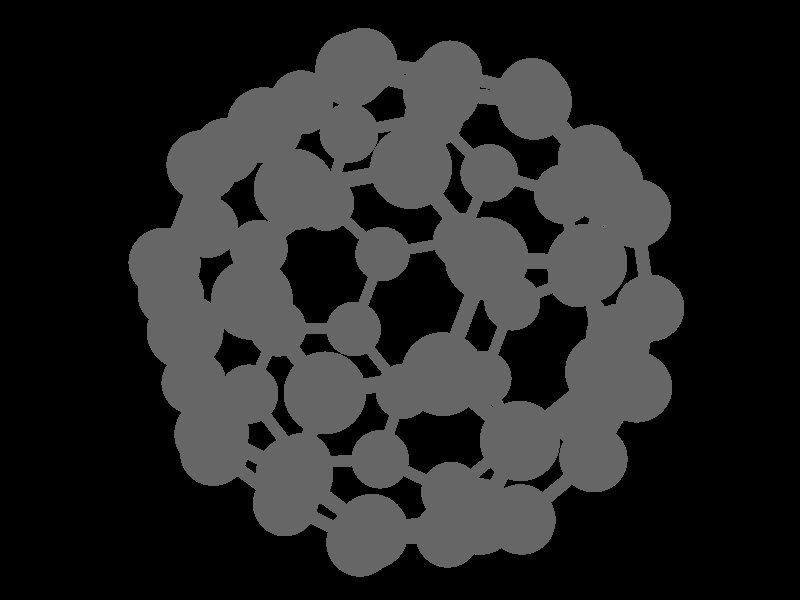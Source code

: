 global_settings {
	ambient_light rgb <0.200000002980232, 0.200000002980232, 0.200000002980232>
	max_trace_level 15
}

background { color rgb <0,0,0> }

camera {
	perspective
	location <-2.47504691497606, -7.21106302711257, 15.786652435714>
	angle 40
	up <-0.698791248334306, 0.707013663522877, 0.108731186158076>
	right <0.633723171649489, 0.541377675858363, 0.552544255057194> * 1.33333333333333
	direction <0.331791701170923, 0.455018561900673, -0.826360923180633> }

light_source {
	<-23.2371554824541, 35.0069096523844, 99.5090027222811>
	color rgb <1, 1, 1>
	fade_distance 148.0229060313
	fade_power 0
	parallel
	point_at <23.2371554824541, -35.0069096523844, -99.5090027222811>
}

light_source {
	<-61.4470141369557, 21.4127485973047, -57.6626222882244>
	color rgb <0.300000011920929, 0.300000011920929, 0.300000011920929>
	fade_distance 148.0229060313
	fade_power 0
	parallel
	point_at <61.4470141369557, -21.4127485973047, 57.6626222882244>
}

#default {
	finish {ambient .8 diffuse 1 specular 1 roughness .005 metallic 0.5}
}

union {
cylinder {
	<0.906307, -2.331842, 1.883915>, 	<0.9175265, -2.1256, 2.606903>, 0.1
	pigment { rgbt <0.400000005960464, 0.400000005960464, 0.400000005960464, 0> }
}
cylinder {
	<0.9175265, -2.1256, 2.606903>, 	<0.928746, -1.919358, 3.329891>, 0.1
	pigment { rgbt <0.400000005960464, 0.400000005960464, 0.400000005960464, 0> }
}
cylinder {
	<0.928746, -1.919358, 3.329891>, 	<1.589928, -2.128094, 3.6208235>, 0.1
	pigment { rgbt <0.400000005960464, 0.400000005960464, 0.400000005960464, 0> }
}
cylinder {
	<1.589928, -2.128094, 3.6208235>, 	<2.25111, -2.33683, 3.911756>, 0.1
	pigment { rgbt <0.400000005960464, 0.400000005960464, 0.400000005960464, 0> }
}
cylinder {
	<0.906307, -2.331842, 1.883915>, 	<1.560556, -2.668043, 1.728017>, 0.1
	pigment { rgbt <0.400000005960464, 0.400000005960464, 0.400000005960464, 0> }
}
cylinder {
	<1.560556, -2.668043, 1.728017>, 	<2.214805, -3.004244, 1.572119>, 0.1
	pigment { rgbt <0.400000005960464, 0.400000005960464, 0.400000005960464, 0> }
}
cylinder {
	<2.214805, -3.004244, 1.572119>, 	<2.6303715, -3.0057855, 2.1987575>, 0.1
	pigment { rgbt <0.400000005960464, 0.400000005960464, 0.400000005960464, 0> }
}
cylinder {
	<2.6303715, -3.0057855, 2.1987575>, 	<3.045938, -3.007327, 2.825396>, 0.1
	pigment { rgbt <0.400000005960464, 0.400000005960464, 0.400000005960464, 0> }
}
cylinder {
	<3.045938, -3.007327, 2.825396>, 	<2.648524, -2.6720785, 3.368576>, 0.1
	pigment { rgbt <0.400000005960464, 0.400000005960464, 0.400000005960464, 0> }
}
cylinder {
	<2.648524, -2.6720785, 3.368576>, 	<2.25111, -2.33683, 3.911756>, 0.1
	pigment { rgbt <0.400000005960464, 0.400000005960464, 0.400000005960464, 0> }
}
cylinder {
	<2.214805, -3.004244, 1.572119>, 	<2.5381265, -2.8988225, 0.912976>, 0.1
	pigment { rgbt <0.400000005960464, 0.400000005960464, 0.400000005960464, 0> }
}
cylinder {
	<2.5381265, -2.8988225, 0.912976>, 	<2.861448, -2.793401, 0.253833>, 0.1
	pigment { rgbt <0.400000005960464, 0.400000005960464, 0.400000005960464, 0> }
}
cylinder {
	<3.045938, -3.007327, 2.825396>, 	<3.7791805, -2.903428, 2.7843795>, 0.1
	pigment { rgbt <0.400000005960464, 0.400000005960464, 0.400000005960464, 0> }
}
cylinder {
	<3.7791805, -2.903428, 2.7843795>, 	<4.512423, -2.799529, 2.743363>, 0.1
	pigment { rgbt <0.400000005960464, 0.400000005960464, 0.400000005960464, 0> }
}
cylinder {
	<4.512423, -2.799529, 2.743363>, 	<4.840197, -2.6926585, 2.075144>, 0.1
	pigment { rgbt <0.400000005960464, 0.400000005960464, 0.400000005960464, 0> }
}
cylinder {
	<4.840197, -2.6926585, 2.075144>, 	<5.167971, -2.585788, 1.406925>, 0.1
	pigment { rgbt <0.400000005960464, 0.400000005960464, 0.400000005960464, 0> }
}
cylinder {
	<2.861448, -2.793401, 0.253833>, 	<3.604787, -2.688072, 0.2122515>, 0.1
	pigment { rgbt <0.400000005960464, 0.400000005960464, 0.400000005960464, 0> }
}
cylinder {
	<3.604787, -2.688072, 0.2122515>, 	<4.348126, -2.582743, 0.17067>, 0.1
	pigment { rgbt <0.400000005960464, 0.400000005960464, 0.400000005960464, 0> }
}
cylinder {
	<4.348126, -2.582743, 0.17067>, 	<4.7580485, -2.5842655, 0.7887975>, 0.1
	pigment { rgbt <0.400000005960464, 0.400000005960464, 0.400000005960464, 0> }
}
cylinder {
	<4.7580485, -2.5842655, 0.7887975>, 	<5.167971, -2.585788, 1.406925>, 0.1
	pigment { rgbt <0.400000005960464, 0.400000005960464, 0.400000005960464, 0> }
}
cylinder {
	<2.25111, -2.33683, 3.911756>, 	<2.592336, -1.9022365, 4.406541>, 0.1
	pigment { rgbt <0.400000005960464, 0.400000005960464, 0.400000005960464, 0> }
}
cylinder {
	<2.592336, -1.9022365, 4.406541>, 	<2.933562, -1.467643, 4.901326>, 0.1
	pigment { rgbt <0.400000005960464, 0.400000005960464, 0.400000005960464, 0> }
}
cylinder {
	<4.512423, -2.799529, 2.743363>, 	<4.8583465, -2.358951, 3.2449625>, 0.1
	pigment { rgbt <0.400000005960464, 0.400000005960464, 0.400000005960464, 0> }
}
cylinder {
	<4.8583465, -2.358951, 3.2449625>, 	<5.20427, -1.918373, 3.746562>, 0.1
	pigment { rgbt <0.400000005960464, 0.400000005960464, 0.400000005960464, 0> }
}
cylinder {
	<5.20427, -1.918373, 3.746562>, 	<4.812253, -1.5876785, 4.2823625>, 0.1
	pigment { rgbt <0.400000005960464, 0.400000005960464, 0.400000005960464, 0> }
}
cylinder {
	<4.812253, -1.5876785, 4.2823625>, 	<4.420236, -1.256984, 4.818163>, 0.1
	pigment { rgbt <0.400000005960464, 0.400000005960464, 0.400000005960464, 0> }
}
cylinder {
	<4.420236, -1.256984, 4.818163>, 	<3.676899, -1.3623135, 4.8597445>, 0.1
	pigment { rgbt <0.400000005960464, 0.400000005960464, 0.400000005960464, 0> }
}
cylinder {
	<3.676899, -1.3623135, 4.8597445>, 	<2.933562, -1.467643, 4.901326>, 0.1
	pigment { rgbt <0.400000005960464, 0.400000005960464, 0.400000005960464, 0> }
}
cylinder {
	<0.928746, -1.919358, 3.329891>, 	<0.6177705, -1.2788635, 3.5376965>, 0.1
	pigment { rgbt <0.400000005960464, 0.400000005960464, 0.400000005960464, 0> }
}
cylinder {
	<0.6177705, -1.2788635, 3.5376965>, 	<0.306795, -0.638369, 3.745502>, 0.1
	pigment { rgbt <0.400000005960464, 0.400000005960464, 0.400000005960464, 0> }
}
cylinder {
	<0.306795, -0.638369, 3.745502>, 	<0.652721, -0.1977925, 4.247101>, 0.1
	pigment { rgbt <0.400000005960464, 0.400000005960464, 0.400000005960464, 0> }
}
cylinder {
	<0.652721, -0.1977925, 4.247101>, 	<0.998647, 0.242784, 4.7487>, 0.1
	pigment { rgbt <0.400000005960464, 0.400000005960464, 0.400000005960464, 0> }
}
cylinder {
	<0.998647, 0.242784, 4.7487>, 	<1.650848, 0.0368825, 5.035679>, 0.1
	pigment { rgbt <0.400000005960464, 0.400000005960464, 0.400000005960464, 0> }
}
cylinder {
	<1.650848, 0.0368825, 5.035679>, 	<2.303049, -0.169019, 5.322658>, 0.1
	pigment { rgbt <0.400000005960464, 0.400000005960464, 0.400000005960464, 0> }
}
cylinder {
	<2.303049, -0.169019, 5.322658>, 	<2.6183055, -0.818331, 5.111992>, 0.1
	pigment { rgbt <0.400000005960464, 0.400000005960464, 0.400000005960464, 0> }
}
cylinder {
	<2.6183055, -0.818331, 5.111992>, 	<2.933562, -1.467643, 4.901326>, 0.1
	pigment { rgbt <0.400000005960464, 0.400000005960464, 0.400000005960464, 0> }
}
cylinder {
	<0.906307, -2.331842, 1.883915>, 	<0.584266, -1.894786, 1.378552>, 0.1
	pigment { rgbt <0.400000005960464, 0.400000005960464, 0.400000005960464, 0> }
}
cylinder {
	<0.584266, -1.894786, 1.378552>, 	<0.262225, -1.45773, 0.873189>, 0.1
	pigment { rgbt <0.400000005960464, 0.400000005960464, 0.400000005960464, 0> }
}
cylinder {
	<0.262225, -1.45773, 0.873189>, 	<-0.053033, -0.808416, 1.083856>, 0.1
	pigment { rgbt <0.400000005960464, 0.400000005960464, 0.400000005960464, 0> }
}
cylinder {
	<-0.053033, -0.808416, 1.083856>, 	<-0.368291, -0.159102, 1.294523>, 0.1
	pigment { rgbt <0.400000005960464, 0.400000005960464, 0.400000005960464, 0> }
}
cylinder {
	<-0.368291, -0.159102, 1.294523>, 	<-0.3572255, 0.0443375, 2.0076915>, 0.1
	pigment { rgbt <0.400000005960464, 0.400000005960464, 0.400000005960464, 0> }
}
cylinder {
	<-0.3572255, 0.0443375, 2.0076915>, 	<-0.34616, 0.247777, 2.72086>, 0.1
	pigment { rgbt <0.400000005960464, 0.400000005960464, 0.400000005960464, 0> }
}
cylinder {
	<-0.34616, 0.247777, 2.72086>, 	<-0.0196825, -0.195296, 3.233181>, 0.1
	pigment { rgbt <0.400000005960464, 0.400000005960464, 0.400000005960464, 0> }
}
cylinder {
	<-0.0196825, -0.195296, 3.233181>, 	<0.306795, -0.638369, 3.745502>, 0.1
	pigment { rgbt <0.400000005960464, 0.400000005960464, 0.400000005960464, 0> }
}
cylinder {
	<0.262225, -1.45773, 0.873189>, 	<0.59, -1.350856, 0.2049715>, 0.1
	pigment { rgbt <0.400000005960464, 0.400000005960464, 0.400000005960464, 0> }
}
cylinder {
	<0.59, -1.350856, 0.2049715>, 	<0.917775, -1.243982, -0.463246>, 0.1
	pigment { rgbt <0.400000005960464, 0.400000005960464, 0.400000005960464, 0> }
}
cylinder {
	<0.917775, -1.243982, -0.463246>, 	<1.563136, -1.575616, -0.6170265>, 0.1
	pigment { rgbt <0.400000005960464, 0.400000005960464, 0.400000005960464, 0> }
}
cylinder {
	<1.563136, -1.575616, -0.6170265>, 	<2.208497, -1.90725, -0.770807>, 0.1
	pigment { rgbt <0.400000005960464, 0.400000005960464, 0.400000005960464, 0> }
}
cylinder {
	<2.208497, -1.90725, -0.770807>, 	<2.5349725, -2.3503255, -0.258487>, 0.1
	pigment { rgbt <0.400000005960464, 0.400000005960464, 0.400000005960464, 0> }
}
cylinder {
	<2.5349725, -2.3503255, -0.258487>, 	<2.861448, -2.793401, 0.253833>, 0.1
	pigment { rgbt <0.400000005960464, 0.400000005960464, 0.400000005960464, 0> }
}
cylinder {
	<5.167971, -2.585788, 1.406925>, 	<5.7164705, -2.07916, 1.495543>, 0.1
	pigment { rgbt <0.400000005960464, 0.400000005960464, 0.400000005960464, 0> }
}
cylinder {
	<5.7164705, -2.07916, 1.495543>, 	<6.26497, -1.572532, 1.584161>, 0.1
	pigment { rgbt <0.400000005960464, 0.400000005960464, 0.400000005960464, 0> }
}
cylinder {
	<5.20427, -1.918373, 3.746562>, 	<5.7458365, -1.5392105, 3.38835>, 0.1
	pigment { rgbt <0.400000005960464, 0.400000005960464, 0.400000005960464, 0> }
}
cylinder {
	<5.7458365, -1.5392105, 3.38835>, 	<6.287403, -1.160048, 3.030138>, 0.1
	pigment { rgbt <0.400000005960464, 0.400000005960464, 0.400000005960464, 0> }
}
cylinder {
	<6.287403, -1.160048, 3.030138>, 	<6.2761865, -1.36629, 2.3071495>, 0.1
	pigment { rgbt <0.400000005960464, 0.400000005960464, 0.400000005960464, 0> }
}
cylinder {
	<6.2761865, -1.36629, 2.3071495>, 	<6.26497, -1.572532, 1.584161>, 0.1
	pigment { rgbt <0.400000005960464, 0.400000005960464, 0.400000005960464, 0> }
}
cylinder {
	<2.208497, -1.90725, -0.770807>, 	<2.7500625, -1.528086, -1.129018>, 0.1
	pigment { rgbt <0.400000005960464, 0.400000005960464, 0.400000005960464, 0> }
}
cylinder {
	<2.7500625, -1.528086, -1.129018>, 	<3.291628, -1.148922, -1.487229>, 0.1
	pigment { rgbt <0.400000005960464, 0.400000005960464, 0.400000005960464, 0> }
}
cylinder {
	<4.348126, -2.582743, 0.17067>, 	<4.481058, -2.0745705, -0.367348>, 0.1
	pigment { rgbt <0.400000005960464, 0.400000005960464, 0.400000005960464, 0> }
}
cylinder {
	<4.481058, -2.0745705, -0.367348>, 	<4.61399, -1.566398, -0.905366>, 0.1
	pigment { rgbt <0.400000005960464, 0.400000005960464, 0.400000005960464, 0> }
}
cylinder {
	<4.61399, -1.566398, -0.905366>, 	<3.952809, -1.35766, -1.1962975>, 0.1
	pigment { rgbt <0.400000005960464, 0.400000005960464, 0.400000005960464, 0> }
}
cylinder {
	<3.952809, -1.35766, -1.1962975>, 	<3.291628, -1.148922, -1.487229>, 0.1
	pigment { rgbt <0.400000005960464, 0.400000005960464, 0.400000005960464, 0> }
}
cylinder {
	<0.917775, -1.243982, -0.463246>, 	<0.8050935, -0.528618, -0.66556>, 0.1
	pigment { rgbt <0.400000005960464, 0.400000005960464, 0.400000005960464, 0> }
}
cylinder {
	<0.8050935, -0.528618, -0.66556>, 	<0.692412, 0.186746, -0.867874>, 0.1
	pigment { rgbt <0.400000005960464, 0.400000005960464, 0.400000005960464, 0> }
}
cylinder {
	<-0.368291, -0.159102, 1.294523>, 	<-0.2353555, 0.3490685, 0.7565035>, 0.1
	pigment { rgbt <0.400000005960464, 0.400000005960464, 0.400000005960464, 0> }
}
cylinder {
	<-0.2353555, 0.3490685, 0.7565035>, 	<-0.10242, 0.857239, 0.218484>, 0.1
	pigment { rgbt <0.400000005960464, 0.400000005960464, 0.400000005960464, 0> }
}
cylinder {
	<-0.10242, 0.857239, 0.218484>, 	<0.294996, 0.5219925, -0.324695>, 0.1
	pigment { rgbt <0.400000005960464, 0.400000005960464, 0.400000005960464, 0> }
}
cylinder {
	<0.294996, 0.5219925, -0.324695>, 	<0.692412, 0.186746, -0.867874>, 0.1
	pigment { rgbt <0.400000005960464, 0.400000005960464, 0.400000005960464, 0> }
}
cylinder {
	<-0.34616, 0.247777, 2.72086>, 	<-0.2020085, 0.9621885, 2.9058285>, 0.1
	pigment { rgbt <0.400000005960464, 0.400000005960464, 0.400000005960464, 0> }
}
cylinder {
	<-0.2020085, 0.9621885, 2.9058285>, 	<-0.057857, 1.6766, 3.090797>, 0.1
	pigment { rgbt <0.400000005960464, 0.400000005960464, 0.400000005960464, 0> }
}
cylinder {
	<0.998647, 0.242784, 4.7487>, 	<0.885963, 0.958148, 4.546386>, 0.1
	pigment { rgbt <0.400000005960464, 0.400000005960464, 0.400000005960464, 0> }
}
cylinder {
	<0.885963, 0.958148, 4.546386>, 	<0.773279, 1.673512, 4.344072>, 0.1
	pigment { rgbt <0.400000005960464, 0.400000005960464, 0.400000005960464, 0> }
}
cylinder {
	<0.773279, 1.673512, 4.344072>, 	<0.357711, 1.675056, 3.7174345>, 0.1
	pigment { rgbt <0.400000005960464, 0.400000005960464, 0.400000005960464, 0> }
}
cylinder {
	<0.357711, 1.675056, 3.7174345>, 	<-0.057857, 1.6766, 3.090797>, 0.1
	pigment { rgbt <0.400000005960464, 0.400000005960464, 0.400000005960464, 0> }
}
cylinder {
	<2.303049, -0.169019, 5.322658>, 	<2.8515465, 0.337607, 5.411275>, 0.1
	pigment { rgbt <0.400000005960464, 0.400000005960464, 0.400000005960464, 0> }
}
cylinder {
	<2.8515465, 0.337607, 5.411275>, 	<3.400044, 0.844233, 5.499892>, 0.1
	pigment { rgbt <0.400000005960464, 0.400000005960464, 0.400000005960464, 0> }
}
cylinder {
	<4.420236, -1.256984, 4.818163>, 	<4.5643865, -0.542575, 5.00313>, 0.1
	pigment { rgbt <0.400000005960464, 0.400000005960464, 0.400000005960464, 0> }
}
cylinder {
	<4.5643865, -0.542575, 5.00313>, 	<4.708537, 0.171834, 5.188097>, 0.1
	pigment { rgbt <0.400000005960464, 0.400000005960464, 0.400000005960464, 0> }
}
cylinder {
	<4.708537, 0.171834, 5.188097>, 	<4.0542905, 0.5080335, 5.3439945>, 0.1
	pigment { rgbt <0.400000005960464, 0.400000005960464, 0.400000005960464, 0> }
}
cylinder {
	<4.0542905, 0.5080335, 5.3439945>, 	<3.400044, 0.844233, 5.499892>, 0.1
	pigment { rgbt <0.400000005960464, 0.400000005960464, 0.400000005960464, 0> }
}
cylinder {
	<4.61399, -1.566398, -0.905366>, 	<5.1550395, -1.0666525, -0.817952>, 0.1
	pigment { rgbt <0.400000005960464, 0.400000005960464, 0.400000005960464, 0> }
}
cylinder {
	<5.1550395, -1.0666525, -0.817952>, 	<5.696089, -0.566907, -0.730538>, 0.1
	pigment { rgbt <0.400000005960464, 0.400000005960464, 0.400000005960464, 0> }
}
cylinder {
	<6.26497, -1.572532, 1.584161>, 	<6.3960975, -1.071263, 1.0534485>, 0.1
	pigment { rgbt <0.400000005960464, 0.400000005960464, 0.400000005960464, 0> }
}
cylinder {
	<6.3960975, -1.071263, 1.0534485>, 	<6.527225, -0.569994, 0.522736>, 0.1
	pigment { rgbt <0.400000005960464, 0.400000005960464, 0.400000005960464, 0> }
}
cylinder {
	<6.527225, -0.569994, 0.522736>, 	<6.111657, -0.5684505, -0.103901>, 0.1
	pigment { rgbt <0.400000005960464, 0.400000005960464, 0.400000005960464, 0> }
}
cylinder {
	<6.111657, -0.5684505, -0.103901>, 	<5.696089, -0.566907, -0.730538>, 0.1
	pigment { rgbt <0.400000005960464, 0.400000005960464, 0.400000005960464, 0> }
}
cylinder {
	<3.291628, -1.148922, -1.487229>, 	<3.180476, -0.443275, -1.6867935>, 0.1
	pigment { rgbt <0.400000005960464, 0.400000005960464, 0.400000005960464, 0> }
}
cylinder {
	<3.180476, -0.443275, -1.6867935>, 	<3.069324, 0.262372, -1.886358>, 0.1
	pigment { rgbt <0.400000005960464, 0.400000005960464, 0.400000005960464, 0> }
}
cylinder {
	<3.069324, 0.262372, -1.886358>, 	<2.415078, 0.598572, -1.730461>, 0.1
	pigment { rgbt <0.400000005960464, 0.400000005960464, 0.400000005960464, 0> }
}
cylinder {
	<2.415078, 0.598572, -1.730461>, 	<1.760832, 0.934772, -1.574564>, 0.1
	pigment { rgbt <0.400000005960464, 0.400000005960464, 0.400000005960464, 0> }
}
cylinder {
	<1.760832, 0.934772, -1.574564>, 	<1.226622, 0.560759, -1.221219>, 0.1
	pigment { rgbt <0.400000005960464, 0.400000005960464, 0.400000005960464, 0> }
}
cylinder {
	<1.226622, 0.560759, -1.221219>, 	<0.692412, 0.186746, -0.867874>, 0.1
	pigment { rgbt <0.400000005960464, 0.400000005960464, 0.400000005960464, 0> }
}
cylinder {
	<-0.10242, 0.857239, 0.218484>, 	<0.039773, 1.5619465, 0.40094>, 0.1
	pigment { rgbt <0.400000005960464, 0.400000005960464, 0.400000005960464, 0> }
}
cylinder {
	<0.039773, 1.5619465, 0.40094>, 	<0.181966, 2.266654, 0.583396>, 0.1
	pigment { rgbt <0.400000005960464, 0.400000005960464, 0.400000005960464, 0> }
}
cylinder {
	<0.181966, 2.266654, 0.583396>, 	<0.1931825, 2.4728955, 1.306384>, 0.1
	pigment { rgbt <0.400000005960464, 0.400000005960464, 0.400000005960464, 0> }
}
cylinder {
	<0.1931825, 2.4728955, 1.306384>, 	<0.204399, 2.679137, 2.029372>, 0.1
	pigment { rgbt <0.400000005960464, 0.400000005960464, 0.400000005960464, 0> }
}
cylinder {
	<0.204399, 2.679137, 2.029372>, 	<0.073271, 2.1778685, 2.5600845>, 0.1
	pigment { rgbt <0.400000005960464, 0.400000005960464, 0.400000005960464, 0> }
}
cylinder {
	<0.073271, 2.1778685, 2.5600845>, 	<-0.057857, 1.6766, 3.090797>, 0.1
	pigment { rgbt <0.400000005960464, 0.400000005960464, 0.400000005960464, 0> }
}
cylinder {
	<0.773279, 1.673512, 4.344072>, 	<1.3143285, 2.173258, 4.431486>, 0.1
	pigment { rgbt <0.400000005960464, 0.400000005960464, 0.400000005960464, 0> }
}
cylinder {
	<1.3143285, 2.173258, 4.431486>, 	<1.855378, 2.673004, 4.5189>, 0.1
	pigment { rgbt <0.400000005960464, 0.400000005960464, 0.400000005960464, 0> }
}
cylinder {
	<1.855378, 2.673004, 4.5189>, 	<2.5165595, 2.4642655, 4.809831>, 0.1
	pigment { rgbt <0.400000005960464, 0.400000005960464, 0.400000005960464, 0> }
}
cylinder {
	<2.5165595, 2.4642655, 4.809831>, 	<3.177741, 2.255527, 5.100762>, 0.1
	pigment { rgbt <0.400000005960464, 0.400000005960464, 0.400000005960464, 0> }
}
cylinder {
	<3.177741, 2.255527, 5.100762>, 	<3.2888925, 1.54988, 5.300327>, 0.1
	pigment { rgbt <0.400000005960464, 0.400000005960464, 0.400000005960464, 0> }
}
cylinder {
	<3.2888925, 1.54988, 5.300327>, 	<3.400044, 0.844233, 5.499892>, 0.1
	pigment { rgbt <0.400000005960464, 0.400000005960464, 0.400000005960464, 0> }
}
cylinder {
	<4.708537, 0.171834, 5.188097>, 	<5.242747, 0.5458465, 4.8347525>, 0.1
	pigment { rgbt <0.400000005960464, 0.400000005960464, 0.400000005960464, 0> }
}
cylinder {
	<5.242747, 0.5458465, 4.8347525>, 	<5.776957, 0.919859, 4.481408>, 0.1
	pigment { rgbt <0.400000005960464, 0.400000005960464, 0.400000005960464, 0> }
}
cylinder {
	<5.776957, 0.919859, 4.481408>, 	<6.174373, 0.5846125, 3.9382285>, 0.1
	pigment { rgbt <0.400000005960464, 0.400000005960464, 0.400000005960464, 0> }
}
cylinder {
	<6.174373, 0.5846125, 3.9382285>, 	<6.571789, 0.249366, 3.395049>, 0.1
	pigment { rgbt <0.400000005960464, 0.400000005960464, 0.400000005960464, 0> }
}
cylinder {
	<6.571789, 0.249366, 3.395049>, 	<6.429596, -0.455341, 3.2125935>, 0.1
	pigment { rgbt <0.400000005960464, 0.400000005960464, 0.400000005960464, 0> }
}
cylinder {
	<6.429596, -0.455341, 3.2125935>, 	<6.287403, -1.160048, 3.030138>, 0.1
	pigment { rgbt <0.400000005960464, 0.400000005960464, 0.400000005960464, 0> }
}
cylinder {
	<3.069324, 0.262372, -1.886358>, 	<3.617822, 0.768998, -1.797741>, 0.1
	pigment { rgbt <0.400000005960464, 0.400000005960464, 0.400000005960464, 0> }
}
cylinder {
	<3.617822, 0.768998, -1.797741>, 	<4.16632, 1.275624, -1.709124>, 0.1
	pigment { rgbt <0.400000005960464, 0.400000005960464, 0.400000005960464, 0> }
}
cylinder {
	<4.16632, 1.275624, -1.709124>, 	<4.818521, 1.0697225, -1.422145>, 0.1
	pigment { rgbt <0.400000005960464, 0.400000005960464, 0.400000005960464, 0> }
}
cylinder {
	<4.818521, 1.0697225, -1.422145>, 	<5.470722, 0.863821, -1.135166>, 0.1
	pigment { rgbt <0.400000005960464, 0.400000005960464, 0.400000005960464, 0> }
}
cylinder {
	<5.470722, 0.863821, -1.135166>, 	<5.5834055, 0.148457, -0.932852>, 0.1
	pigment { rgbt <0.400000005960464, 0.400000005960464, 0.400000005960464, 0> }
}
cylinder {
	<5.5834055, 0.148457, -0.932852>, 	<5.696089, -0.566907, -0.730538>, 0.1
	pigment { rgbt <0.400000005960464, 0.400000005960464, 0.400000005960464, 0> }
}
cylinder {
	<6.527225, -0.569994, 0.522736>, 	<6.671377, 0.1444175, 0.7077045>, 0.1
	pigment { rgbt <0.400000005960464, 0.400000005960464, 0.400000005960464, 0> }
}
cylinder {
	<6.671377, 0.1444175, 0.7077045>, 	<6.815529, 0.858829, 0.892673>, 0.1
	pigment { rgbt <0.400000005960464, 0.400000005960464, 0.400000005960464, 0> }
}
cylinder {
	<6.815529, 0.858829, 0.892673>, 	<6.826594, 1.0622685, 1.605842>, 0.1
	pigment { rgbt <0.400000005960464, 0.400000005960464, 0.400000005960464, 0> }
}
cylinder {
	<6.826594, 1.0622685, 1.605842>, 	<6.837659, 1.265708, 2.319011>, 0.1
	pigment { rgbt <0.400000005960464, 0.400000005960464, 0.400000005960464, 0> }
}
cylinder {
	<6.571789, 0.249366, 3.395049>, 	<6.704724, 0.757537, 2.85703>, 0.1
	pigment { rgbt <0.400000005960464, 0.400000005960464, 0.400000005960464, 0> }
}
cylinder {
	<6.704724, 0.757537, 2.85703>, 	<6.837659, 1.265708, 2.319011>, 0.1
	pigment { rgbt <0.400000005960464, 0.400000005960464, 0.400000005960464, 0> }
}
cylinder {
	<5.776957, 0.919859, 4.481408>, 	<5.6642755, 1.635223, 4.279094>, 0.1
	pigment { rgbt <0.400000005960464, 0.400000005960464, 0.400000005960464, 0> }
}
cylinder {
	<5.6642755, 1.635223, 4.279094>, 	<5.551594, 2.350587, 4.07678>, 0.1
	pigment { rgbt <0.400000005960464, 0.400000005960464, 0.400000005960464, 0> }
}
cylinder {
	<5.551594, 2.350587, 4.07678>, 	<4.9062325, 2.682221, 4.23056>, 0.1
	pigment { rgbt <0.400000005960464, 0.400000005960464, 0.400000005960464, 0> }
}
cylinder {
	<4.9062325, 2.682221, 4.23056>, 	<4.260871, 3.013855, 4.38434>, 0.1
	pigment { rgbt <0.400000005960464, 0.400000005960464, 0.400000005960464, 0> }
}
cylinder {
	<4.260871, 3.013855, 4.38434>, 	<3.719306, 2.634691, 4.742551>, 0.1
	pigment { rgbt <0.400000005960464, 0.400000005960464, 0.400000005960464, 0> }
}
cylinder {
	<3.719306, 2.634691, 4.742551>, 	<3.177741, 2.255527, 5.100762>, 0.1
	pigment { rgbt <0.400000005960464, 0.400000005960464, 0.400000005960464, 0> }
}
cylinder {
	<0.204399, 2.679137, 2.029372>, 	<0.752898, 3.185765, 2.1179905>, 0.1
	pigment { rgbt <0.400000005960464, 0.400000005960464, 0.400000005960464, 0> }
}
cylinder {
	<0.752898, 3.185765, 2.1179905>, 	<1.301397, 3.692393, 2.206609>, 0.1
	pigment { rgbt <0.400000005960464, 0.400000005960464, 0.400000005960464, 0> }
}
cylinder {
	<1.301397, 3.692393, 2.206609>, 	<1.71132, 3.6908705, 2.824736>, 0.1
	pigment { rgbt <0.400000005960464, 0.400000005960464, 0.400000005960464, 0> }
}
cylinder {
	<1.71132, 3.6908705, 2.824736>, 	<2.121243, 3.689348, 3.442863>, 0.1
	pigment { rgbt <0.400000005960464, 0.400000005960464, 0.400000005960464, 0> }
}
cylinder {
	<2.121243, 3.689348, 3.442863>, 	<1.9883105, 3.181176, 3.9808815>, 0.1
	pigment { rgbt <0.400000005960464, 0.400000005960464, 0.400000005960464, 0> }
}
cylinder {
	<1.9883105, 3.181176, 3.9808815>, 	<1.855378, 2.673004, 4.5189>, 0.1
	pigment { rgbt <0.400000005960464, 0.400000005960464, 0.400000005960464, 0> }
}
cylinder {
	<0.181966, 2.266654, 0.583396>, 	<0.7235325, 2.6458165, 0.225184>, 0.1
	pigment { rgbt <0.400000005960464, 0.400000005960464, 0.400000005960464, 0> }
}
cylinder {
	<0.7235325, 2.6458165, 0.225184>, 	<1.265099, 3.024979, -0.133028>, 0.1
	pigment { rgbt <0.400000005960464, 0.400000005960464, 0.400000005960464, 0> }
}
cylinder {
	<1.265099, 3.024979, -0.133028>, 	<1.657116, 2.6942845, -0.668829>, 0.1
	pigment { rgbt <0.400000005960464, 0.400000005960464, 0.400000005960464, 0> }
}
cylinder {
	<1.657116, 2.6942845, -0.668829>, 	<2.049133, 2.36359, -1.20463>, 0.1
	pigment { rgbt <0.400000005960464, 0.400000005960464, 0.400000005960464, 0> }
}
cylinder {
	<2.049133, 2.36359, -1.20463>, 	<1.9049825, 1.649181, -1.389597>, 0.1
	pigment { rgbt <0.400000005960464, 0.400000005960464, 0.400000005960464, 0> }
}
cylinder {
	<1.9049825, 1.649181, -1.389597>, 	<1.760832, 0.934772, -1.574564>, 0.1
	pigment { rgbt <0.400000005960464, 0.400000005960464, 0.400000005960464, 0> }
}
cylinder {
	<5.551594, 2.350587, 4.07678>, 	<5.879369, 2.457461, 3.408562>, 0.1
	pigment { rgbt <0.400000005960464, 0.400000005960464, 0.400000005960464, 0> }
}
cylinder {
	<5.879369, 2.457461, 3.408562>, 	<6.207144, 2.564335, 2.740344>, 0.1
	pigment { rgbt <0.400000005960464, 0.400000005960464, 0.400000005960464, 0> }
}
cylinder {
	<6.837659, 1.265708, 2.319011>, 	<6.5224015, 1.9150215, 2.5296775>, 0.1
	pigment { rgbt <0.400000005960464, 0.400000005960464, 0.400000005960464, 0> }
}
cylinder {
	<6.5224015, 1.9150215, 2.5296775>, 	<6.207144, 2.564335, 2.740344>, 0.1
	pigment { rgbt <0.400000005960464, 0.400000005960464, 0.400000005960464, 0> }
}
cylinder {
	<2.121243, 3.689348, 3.442863>, 	<2.864582, 3.794677, 3.401282>, 0.1
	pigment { rgbt <0.400000005960464, 0.400000005960464, 0.400000005960464, 0> }
}
cylinder {
	<2.864582, 3.794677, 3.401282>, 	<3.607921, 3.900006, 3.359701>, 0.1
	pigment { rgbt <0.400000005960464, 0.400000005960464, 0.400000005960464, 0> }
}
cylinder {
	<4.260871, 3.013855, 4.38434>, 	<3.934396, 3.4569305, 3.8720205>, 0.1
	pigment { rgbt <0.400000005960464, 0.400000005960464, 0.400000005960464, 0> }
}
cylinder {
	<3.934396, 3.4569305, 3.8720205>, 	<3.607921, 3.900006, 3.359701>, 0.1
	pigment { rgbt <0.400000005960464, 0.400000005960464, 0.400000005960464, 0> }
}
cylinder {
	<1.265099, 3.024979, -0.133028>, 	<1.611022, 3.465557, 0.3685715>, 0.1
	pigment { rgbt <0.400000005960464, 0.400000005960464, 0.400000005960464, 0> }
}
cylinder {
	<1.611022, 3.465557, 0.3685715>, 	<1.956945, 3.906135, 0.870171>, 0.1
	pigment { rgbt <0.400000005960464, 0.400000005960464, 0.400000005960464, 0> }
}
cylinder {
	<1.301397, 3.692393, 2.206609>, 	<1.629171, 3.799264, 1.53839>, 0.1
	pigment { rgbt <0.400000005960464, 0.400000005960464, 0.400000005960464, 0> }
}
cylinder {
	<1.629171, 3.799264, 1.53839>, 	<1.956945, 3.906135, 0.870171>, 0.1
	pigment { rgbt <0.400000005960464, 0.400000005960464, 0.400000005960464, 0> }
}
cylinder {
	<4.16632, 1.275624, -1.709124>, 	<3.851063, 1.924936, -1.4984585>, 0.1
	pigment { rgbt <0.400000005960464, 0.400000005960464, 0.400000005960464, 0> }
}
cylinder {
	<3.851063, 1.924936, -1.4984585>, 	<3.535806, 2.574248, -1.287793>, 0.1
	pigment { rgbt <0.400000005960464, 0.400000005960464, 0.400000005960464, 0> }
}
cylinder {
	<3.535806, 2.574248, -1.287793>, 	<2.7924695, 2.468919, -1.2462115>, 0.1
	pigment { rgbt <0.400000005960464, 0.400000005960464, 0.400000005960464, 0> }
}
cylinder {
	<2.7924695, 2.468919, -1.2462115>, 	<2.049133, 2.36359, -1.20463>, 0.1
	pigment { rgbt <0.400000005960464, 0.400000005960464, 0.400000005960464, 0> }
}
cylinder {
	<6.815529, 0.858829, 0.892673>, 	<6.489051, 1.301902, 0.3803525>, 0.1
	pigment { rgbt <0.400000005960464, 0.400000005960464, 0.400000005960464, 0> }
}
cylinder {
	<6.489051, 1.301902, 0.3803525>, 	<6.162573, 1.744975, -0.131968>, 0.1
	pigment { rgbt <0.400000005960464, 0.400000005960464, 0.400000005960464, 0> }
}
cylinder {
	<6.162573, 1.744975, -0.131968>, 	<5.8166475, 1.304398, -0.633567>, 0.1
	pigment { rgbt <0.400000005960464, 0.400000005960464, 0.400000005960464, 0> }
}
cylinder {
	<5.8166475, 1.304398, -0.633567>, 	<5.470722, 0.863821, -1.135166>, 0.1
	pigment { rgbt <0.400000005960464, 0.400000005960464, 0.400000005960464, 0> }
}
cylinder {
	<6.207144, 2.564335, 2.740344>, 	<5.8851025, 3.001391, 2.2349815>, 0.1
	pigment { rgbt <0.400000005960464, 0.400000005960464, 0.400000005960464, 0> }
}
cylinder {
	<5.8851025, 3.001391, 2.2349815>, 	<5.563061, 3.438447, 1.729619>, 0.1
	pigment { rgbt <0.400000005960464, 0.400000005960464, 0.400000005960464, 0> }
}
cylinder {
	<5.563061, 3.438447, 1.729619>, 	<5.551842, 3.2322055, 1.0066305>, 0.1
	pigment { rgbt <0.400000005960464, 0.400000005960464, 0.400000005960464, 0> }
}
cylinder {
	<5.551842, 3.2322055, 1.0066305>, 	<5.540623, 3.025964, 0.283642>, 0.1
	pigment { rgbt <0.400000005960464, 0.400000005960464, 0.400000005960464, 0> }
}
cylinder {
	<5.540623, 3.025964, 0.283642>, 	<5.851598, 2.3854695, 0.075837>, 0.1
	pigment { rgbt <0.400000005960464, 0.400000005960464, 0.400000005960464, 0> }
}
cylinder {
	<5.851598, 2.3854695, 0.075837>, 	<6.162573, 1.744975, -0.131968>, 0.1
	pigment { rgbt <0.400000005960464, 0.400000005960464, 0.400000005960464, 0> }
}
cylinder {
	<4.218258, 3.443436, -0.298223>, 	<4.8794405, 3.2347, -0.00729050000000001>, 0.1
	pigment { rgbt <0.400000005960464, 0.400000005960464, 0.400000005960464, 0> }
}
cylinder {
	<4.8794405, 3.2347, -0.00729050000000001>, 	<5.540623, 3.025964, 0.283642>, 0.1
	pigment { rgbt <0.400000005960464, 0.400000005960464, 0.400000005960464, 0> }
}
cylinder {
	<3.535806, 2.574248, -1.287793>, 	<3.877032, 3.008842, -0.793008>, 0.1
	pigment { rgbt <0.400000005960464, 0.400000005960464, 0.400000005960464, 0> }
}
cylinder {
	<3.877032, 3.008842, -0.793008>, 	<4.218258, 3.443436, -0.298223>, 0.1
	pigment { rgbt <0.400000005960464, 0.400000005960464, 0.400000005960464, 0> }
}
cylinder {
	<4.218258, 3.443436, -0.298223>, 	<3.820844, 3.778684, 0.2449575>, 0.1
	pigment { rgbt <0.400000005960464, 0.400000005960464, 0.400000005960464, 0> }
}
cylinder {
	<3.820844, 3.778684, 0.2449575>, 	<3.42343, 4.113932, 0.788138>, 0.1
	pigment { rgbt <0.400000005960464, 0.400000005960464, 0.400000005960464, 0> }
}
cylinder {
	<1.956945, 3.906135, 0.870171>, 	<2.6901875, 4.0100335, 0.8291545>, 0.1
	pigment { rgbt <0.400000005960464, 0.400000005960464, 0.400000005960464, 0> }
}
cylinder {
	<2.6901875, 4.0100335, 0.8291545>, 	<3.42343, 4.113932, 0.788138>, 0.1
	pigment { rgbt <0.400000005960464, 0.400000005960464, 0.400000005960464, 0> }
}
cylinder {
	<4.254564, 4.110849, 2.041414>, 	<3.838997, 4.1123905, 1.414776>, 0.1
	pigment { rgbt <0.400000005960464, 0.400000005960464, 0.400000005960464, 0> }
}
cylinder {
	<3.838997, 4.1123905, 1.414776>, 	<3.42343, 4.113932, 0.788138>, 0.1
	pigment { rgbt <0.400000005960464, 0.400000005960464, 0.400000005960464, 0> }
}
cylinder {
	<4.254564, 4.110849, 2.041414>, 	<3.9312425, 4.0054275, 2.7005575>, 0.1
	pigment { rgbt <0.400000005960464, 0.400000005960464, 0.400000005960464, 0> }
}
cylinder {
	<3.9312425, 4.0054275, 2.7005575>, 	<3.607921, 3.900006, 3.359701>, 0.1
	pigment { rgbt <0.400000005960464, 0.400000005960464, 0.400000005960464, 0> }
}
cylinder {
	<5.563061, 3.438447, 1.729619>, 	<4.9088125, 3.774648, 1.8855165>, 0.1
	pigment { rgbt <0.400000005960464, 0.400000005960464, 0.400000005960464, 0> }
}
cylinder {
	<4.9088125, 3.774648, 1.8855165>, 	<4.254564, 4.110849, 2.041414>, 0.1
	pigment { rgbt <0.400000005960464, 0.400000005960464, 0.400000005960464, 0> }
}
sphere {
	<0.906307, -2.331842, 1.883915>, 0.51
	pigment { rgbt <0.400000005960464, 0.400000005960464, 0.400000005960464,0> }
}
sphere {
	<0.928746, -1.919358, 3.329891>, 0.51
	pigment { rgbt <0.400000005960464, 0.400000005960464, 0.400000005960464,0> }
}
sphere {
	<2.25111, -2.33683, 3.911756>, 0.51
	pigment { rgbt <0.400000005960464, 0.400000005960464, 0.400000005960464,0> }
}
sphere {
	<2.214805, -3.004244, 1.572119>, 0.51
	pigment { rgbt <0.400000005960464, 0.400000005960464, 0.400000005960464,0> }
}
sphere {
	<3.045938, -3.007327, 2.825396>, 0.51
	pigment { rgbt <0.400000005960464, 0.400000005960464, 0.400000005960464,0> }
}
sphere {
	<2.861448, -2.793401, 0.253833>, 0.51
	pigment { rgbt <0.400000005960464, 0.400000005960464, 0.400000005960464,0> }
}
sphere {
	<4.512423, -2.799529, 2.743363>, 0.51
	pigment { rgbt <0.400000005960464, 0.400000005960464, 0.400000005960464,0> }
}
sphere {
	<5.167971, -2.585788, 1.406925>, 0.51
	pigment { rgbt <0.400000005960464, 0.400000005960464, 0.400000005960464,0> }
}
sphere {
	<4.348126, -2.582743, 0.17067>, 0.51
	pigment { rgbt <0.400000005960464, 0.400000005960464, 0.400000005960464,0> }
}
sphere {
	<2.933562, -1.467643, 4.901326>, 0.51
	pigment { rgbt <0.400000005960464, 0.400000005960464, 0.400000005960464,0> }
}
sphere {
	<5.20427, -1.918373, 3.746562>, 0.51
	pigment { rgbt <0.400000005960464, 0.400000005960464, 0.400000005960464,0> }
}
sphere {
	<4.420236, -1.256984, 4.818163>, 0.51
	pigment { rgbt <0.400000005960464, 0.400000005960464, 0.400000005960464,0> }
}
sphere {
	<0.306795, -0.638369, 3.745502>, 0.51
	pigment { rgbt <0.400000005960464, 0.400000005960464, 0.400000005960464,0> }
}
sphere {
	<0.998647, 0.242784, 4.7487>, 0.51
	pigment { rgbt <0.400000005960464, 0.400000005960464, 0.400000005960464,0> }
}
sphere {
	<2.303049, -0.169019, 5.322658>, 0.51
	pigment { rgbt <0.400000005960464, 0.400000005960464, 0.400000005960464,0> }
}
sphere {
	<0.262225, -1.45773, 0.873189>, 0.51
	pigment { rgbt <0.400000005960464, 0.400000005960464, 0.400000005960464,0> }
}
sphere {
	<-0.368291, -0.159102, 1.294523>, 0.51
	pigment { rgbt <0.400000005960464, 0.400000005960464, 0.400000005960464,0> }
}
sphere {
	<-0.34616, 0.247777, 2.72086>, 0.51
	pigment { rgbt <0.400000005960464, 0.400000005960464, 0.400000005960464,0> }
}
sphere {
	<0.917775, -1.243982, -0.463246>, 0.51
	pigment { rgbt <0.400000005960464, 0.400000005960464, 0.400000005960464,0> }
}
sphere {
	<2.208497, -1.90725, -0.770807>, 0.51
	pigment { rgbt <0.400000005960464, 0.400000005960464, 0.400000005960464,0> }
}
sphere {
	<6.26497, -1.572532, 1.584161>, 0.51
	pigment { rgbt <0.400000005960464, 0.400000005960464, 0.400000005960464,0> }
}
sphere {
	<6.287403, -1.160048, 3.030138>, 0.51
	pigment { rgbt <0.400000005960464, 0.400000005960464, 0.400000005960464,0> }
}
sphere {
	<3.291628, -1.148922, -1.487229>, 0.51
	pigment { rgbt <0.400000005960464, 0.400000005960464, 0.400000005960464,0> }
}
sphere {
	<4.61399, -1.566398, -0.905366>, 0.51
	pigment { rgbt <0.400000005960464, 0.400000005960464, 0.400000005960464,0> }
}
sphere {
	<0.692412, 0.186746, -0.867874>, 0.51
	pigment { rgbt <0.400000005960464, 0.400000005960464, 0.400000005960464,0> }
}
sphere {
	<-0.10242, 0.857239, 0.218484>, 0.51
	pigment { rgbt <0.400000005960464, 0.400000005960464, 0.400000005960464,0> }
}
sphere {
	<-0.057857, 1.6766, 3.090797>, 0.51
	pigment { rgbt <0.400000005960464, 0.400000005960464, 0.400000005960464,0> }
}
sphere {
	<0.773279, 1.673512, 4.344072>, 0.51
	pigment { rgbt <0.400000005960464, 0.400000005960464, 0.400000005960464,0> }
}
sphere {
	<3.400044, 0.844233, 5.499892>, 0.51
	pigment { rgbt <0.400000005960464, 0.400000005960464, 0.400000005960464,0> }
}
sphere {
	<4.708537, 0.171834, 5.188097>, 0.51
	pigment { rgbt <0.400000005960464, 0.400000005960464, 0.400000005960464,0> }
}
sphere {
	<5.696089, -0.566907, -0.730538>, 0.51
	pigment { rgbt <0.400000005960464, 0.400000005960464, 0.400000005960464,0> }
}
sphere {
	<6.527225, -0.569994, 0.522736>, 0.51
	pigment { rgbt <0.400000005960464, 0.400000005960464, 0.400000005960464,0> }
}
sphere {
	<3.069324, 0.262372, -1.886358>, 0.51
	pigment { rgbt <0.400000005960464, 0.400000005960464, 0.400000005960464,0> }
}
sphere {
	<1.760832, 0.934772, -1.574564>, 0.51
	pigment { rgbt <0.400000005960464, 0.400000005960464, 0.400000005960464,0> }
}
sphere {
	<0.181966, 2.266654, 0.583396>, 0.51
	pigment { rgbt <0.400000005960464, 0.400000005960464, 0.400000005960464,0> }
}
sphere {
	<0.204399, 2.679137, 2.029372>, 0.51
	pigment { rgbt <0.400000005960464, 0.400000005960464, 0.400000005960464,0> }
}
sphere {
	<1.855378, 2.673004, 4.5189>, 0.51
	pigment { rgbt <0.400000005960464, 0.400000005960464, 0.400000005960464,0> }
}
sphere {
	<3.177741, 2.255527, 5.100762>, 0.51
	pigment { rgbt <0.400000005960464, 0.400000005960464, 0.400000005960464,0> }
}
sphere {
	<5.776957, 0.919859, 4.481408>, 0.51
	pigment { rgbt <0.400000005960464, 0.400000005960464, 0.400000005960464,0> }
}
sphere {
	<6.571789, 0.249366, 3.395049>, 0.51
	pigment { rgbt <0.400000005960464, 0.400000005960464, 0.400000005960464,0> }
}
sphere {
	<4.16632, 1.275624, -1.709124>, 0.51
	pigment { rgbt <0.400000005960464, 0.400000005960464, 0.400000005960464,0> }
}
sphere {
	<5.470722, 0.863821, -1.135166>, 0.51
	pigment { rgbt <0.400000005960464, 0.400000005960464, 0.400000005960464,0> }
}
sphere {
	<6.815529, 0.858829, 0.892673>, 0.51
	pigment { rgbt <0.400000005960464, 0.400000005960464, 0.400000005960464,0> }
}
sphere {
	<6.837659, 1.265708, 2.319011>, 0.51
	pigment { rgbt <0.400000005960464, 0.400000005960464, 0.400000005960464,0> }
}
sphere {
	<5.551594, 2.350587, 4.07678>, 0.51
	pigment { rgbt <0.400000005960464, 0.400000005960464, 0.400000005960464,0> }
}
sphere {
	<4.260871, 3.013855, 4.38434>, 0.51
	pigment { rgbt <0.400000005960464, 0.400000005960464, 0.400000005960464,0> }
}
sphere {
	<1.301397, 3.692393, 2.206609>, 0.51
	pigment { rgbt <0.400000005960464, 0.400000005960464, 0.400000005960464,0> }
}
sphere {
	<2.121243, 3.689348, 3.442863>, 0.51
	pigment { rgbt <0.400000005960464, 0.400000005960464, 0.400000005960464,0> }
}
sphere {
	<1.265099, 3.024979, -0.133028>, 0.51
	pigment { rgbt <0.400000005960464, 0.400000005960464, 0.400000005960464,0> }
}
sphere {
	<2.049133, 2.36359, -1.20463>, 0.51
	pigment { rgbt <0.400000005960464, 0.400000005960464, 0.400000005960464,0> }
}
sphere {
	<6.207144, 2.564335, 2.740344>, 0.51
	pigment { rgbt <0.400000005960464, 0.400000005960464, 0.400000005960464,0> }
}
sphere {
	<3.607921, 3.900006, 3.359701>, 0.51
	pigment { rgbt <0.400000005960464, 0.400000005960464, 0.400000005960464,0> }
}
sphere {
	<1.956945, 3.906135, 0.870171>, 0.51
	pigment { rgbt <0.400000005960464, 0.400000005960464, 0.400000005960464,0> }
}
sphere {
	<3.535806, 2.574248, -1.287793>, 0.51
	pigment { rgbt <0.400000005960464, 0.400000005960464, 0.400000005960464,0> }
}
sphere {
	<6.162573, 1.744975, -0.131968>, 0.51
	pigment { rgbt <0.400000005960464, 0.400000005960464, 0.400000005960464,0> }
}
sphere {
	<5.563061, 3.438447, 1.729619>, 0.51
	pigment { rgbt <0.400000005960464, 0.400000005960464, 0.400000005960464,0> }
}
sphere {
	<5.540623, 3.025964, 0.283642>, 0.51
	pigment { rgbt <0.400000005960464, 0.400000005960464, 0.400000005960464,0> }
}
sphere {
	<4.218258, 3.443436, -0.298223>, 0.51
	pigment { rgbt <0.400000005960464, 0.400000005960464, 0.400000005960464,0> }
}
sphere {
	<3.42343, 4.113932, 0.788138>, 0.51
	pigment { rgbt <0.400000005960464, 0.400000005960464, 0.400000005960464,0> }
}
sphere {
	<4.254564, 4.110849, 2.041414>, 0.51
	pigment { rgbt <0.400000005960464, 0.400000005960464, 0.400000005960464,0> }
}
}
merge {
}
